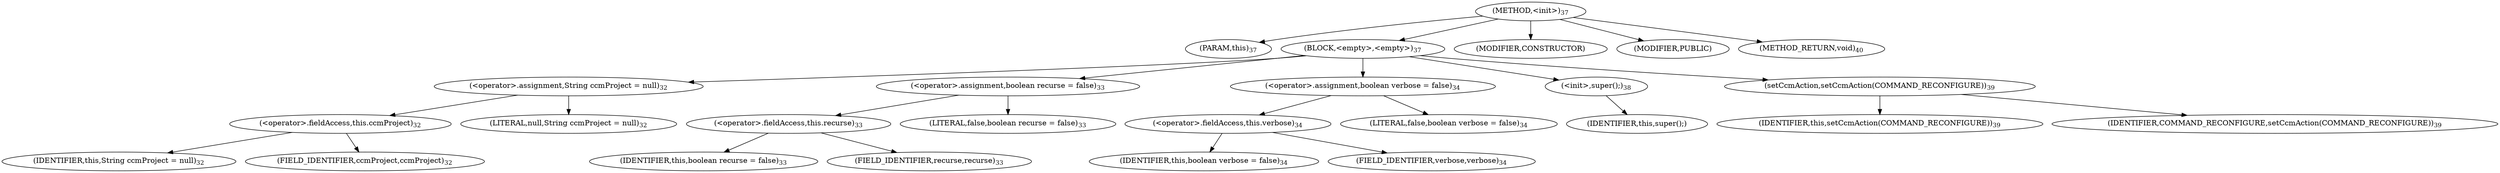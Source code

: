 digraph "&lt;init&gt;" {  
"41" [label = <(METHOD,&lt;init&gt;)<SUB>37</SUB>> ]
"4" [label = <(PARAM,this)<SUB>37</SUB>> ]
"42" [label = <(BLOCK,&lt;empty&gt;,&lt;empty&gt;)<SUB>37</SUB>> ]
"43" [label = <(&lt;operator&gt;.assignment,String ccmProject = null)<SUB>32</SUB>> ]
"44" [label = <(&lt;operator&gt;.fieldAccess,this.ccmProject)<SUB>32</SUB>> ]
"45" [label = <(IDENTIFIER,this,String ccmProject = null)<SUB>32</SUB>> ]
"46" [label = <(FIELD_IDENTIFIER,ccmProject,ccmProject)<SUB>32</SUB>> ]
"47" [label = <(LITERAL,null,String ccmProject = null)<SUB>32</SUB>> ]
"48" [label = <(&lt;operator&gt;.assignment,boolean recurse = false)<SUB>33</SUB>> ]
"49" [label = <(&lt;operator&gt;.fieldAccess,this.recurse)<SUB>33</SUB>> ]
"50" [label = <(IDENTIFIER,this,boolean recurse = false)<SUB>33</SUB>> ]
"51" [label = <(FIELD_IDENTIFIER,recurse,recurse)<SUB>33</SUB>> ]
"52" [label = <(LITERAL,false,boolean recurse = false)<SUB>33</SUB>> ]
"53" [label = <(&lt;operator&gt;.assignment,boolean verbose = false)<SUB>34</SUB>> ]
"54" [label = <(&lt;operator&gt;.fieldAccess,this.verbose)<SUB>34</SUB>> ]
"55" [label = <(IDENTIFIER,this,boolean verbose = false)<SUB>34</SUB>> ]
"56" [label = <(FIELD_IDENTIFIER,verbose,verbose)<SUB>34</SUB>> ]
"57" [label = <(LITERAL,false,boolean verbose = false)<SUB>34</SUB>> ]
"58" [label = <(&lt;init&gt;,super();)<SUB>38</SUB>> ]
"3" [label = <(IDENTIFIER,this,super();)> ]
"59" [label = <(setCcmAction,setCcmAction(COMMAND_RECONFIGURE))<SUB>39</SUB>> ]
"5" [label = <(IDENTIFIER,this,setCcmAction(COMMAND_RECONFIGURE))<SUB>39</SUB>> ]
"60" [label = <(IDENTIFIER,COMMAND_RECONFIGURE,setCcmAction(COMMAND_RECONFIGURE))<SUB>39</SUB>> ]
"61" [label = <(MODIFIER,CONSTRUCTOR)> ]
"62" [label = <(MODIFIER,PUBLIC)> ]
"63" [label = <(METHOD_RETURN,void)<SUB>40</SUB>> ]
  "41" -> "4" 
  "41" -> "42" 
  "41" -> "61" 
  "41" -> "62" 
  "41" -> "63" 
  "42" -> "43" 
  "42" -> "48" 
  "42" -> "53" 
  "42" -> "58" 
  "42" -> "59" 
  "43" -> "44" 
  "43" -> "47" 
  "44" -> "45" 
  "44" -> "46" 
  "48" -> "49" 
  "48" -> "52" 
  "49" -> "50" 
  "49" -> "51" 
  "53" -> "54" 
  "53" -> "57" 
  "54" -> "55" 
  "54" -> "56" 
  "58" -> "3" 
  "59" -> "5" 
  "59" -> "60" 
}
